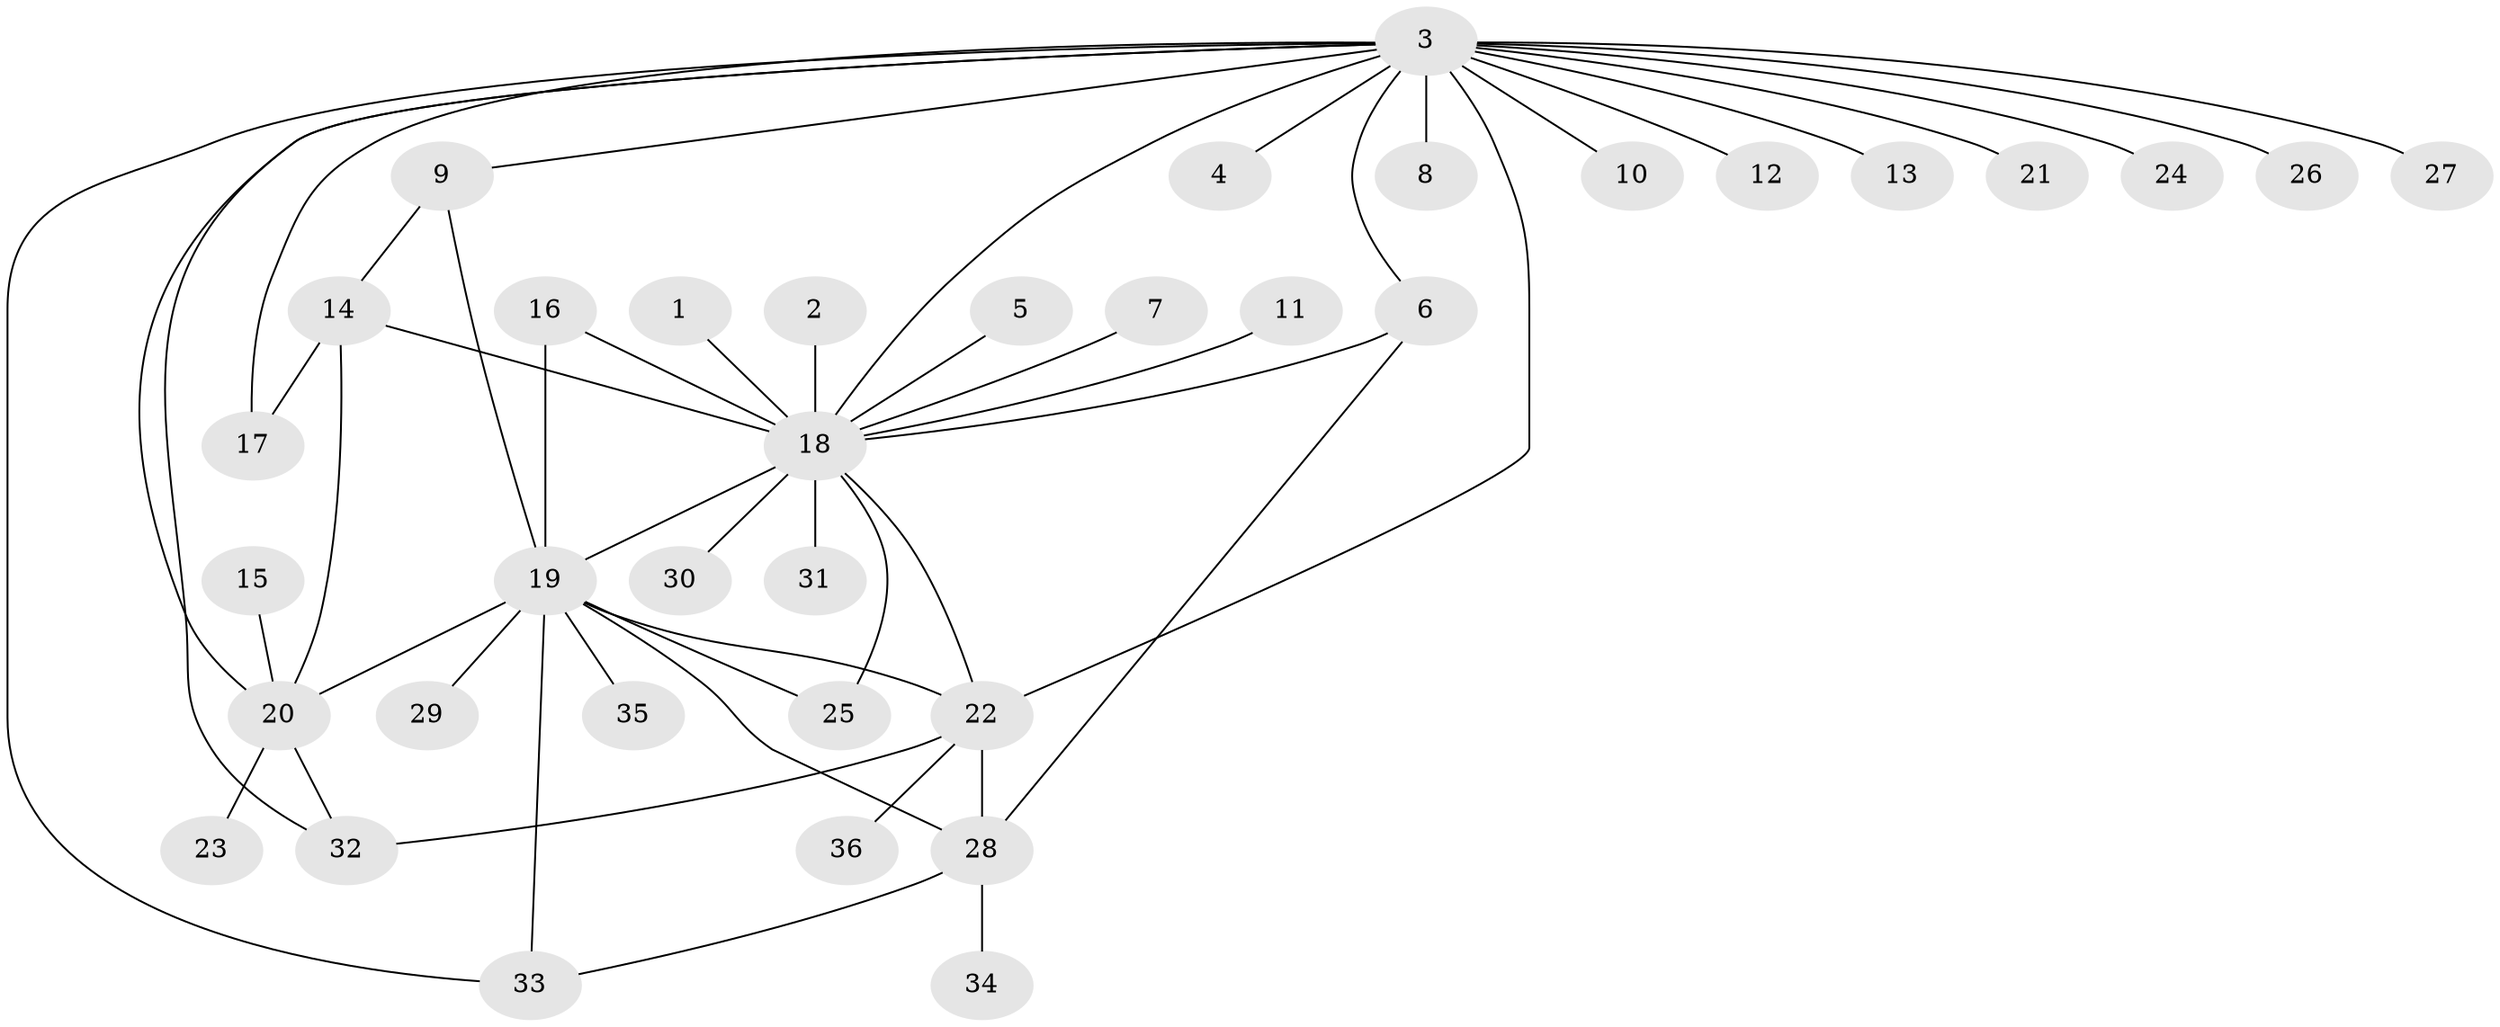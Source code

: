 // original degree distribution, {16: 0.028985507246376812, 8: 0.028985507246376812, 1: 0.5072463768115942, 14: 0.014492753623188406, 2: 0.18840579710144928, 7: 0.014492753623188406, 4: 0.08695652173913043, 3: 0.10144927536231885, 6: 0.014492753623188406, 5: 0.014492753623188406}
// Generated by graph-tools (version 1.1) at 2025/25/03/09/25 03:25:58]
// undirected, 36 vertices, 51 edges
graph export_dot {
graph [start="1"]
  node [color=gray90,style=filled];
  1;
  2;
  3;
  4;
  5;
  6;
  7;
  8;
  9;
  10;
  11;
  12;
  13;
  14;
  15;
  16;
  17;
  18;
  19;
  20;
  21;
  22;
  23;
  24;
  25;
  26;
  27;
  28;
  29;
  30;
  31;
  32;
  33;
  34;
  35;
  36;
  1 -- 18 [weight=1.0];
  2 -- 18 [weight=1.0];
  3 -- 4 [weight=1.0];
  3 -- 6 [weight=1.0];
  3 -- 8 [weight=1.0];
  3 -- 9 [weight=1.0];
  3 -- 10 [weight=1.0];
  3 -- 12 [weight=1.0];
  3 -- 13 [weight=1.0];
  3 -- 17 [weight=1.0];
  3 -- 18 [weight=1.0];
  3 -- 20 [weight=2.0];
  3 -- 21 [weight=1.0];
  3 -- 22 [weight=2.0];
  3 -- 24 [weight=1.0];
  3 -- 26 [weight=1.0];
  3 -- 27 [weight=1.0];
  3 -- 32 [weight=1.0];
  3 -- 33 [weight=1.0];
  5 -- 18 [weight=1.0];
  6 -- 18 [weight=1.0];
  6 -- 28 [weight=1.0];
  7 -- 18 [weight=1.0];
  9 -- 14 [weight=1.0];
  9 -- 19 [weight=1.0];
  11 -- 18 [weight=1.0];
  14 -- 17 [weight=1.0];
  14 -- 18 [weight=1.0];
  14 -- 20 [weight=1.0];
  15 -- 20 [weight=1.0];
  16 -- 18 [weight=1.0];
  16 -- 19 [weight=1.0];
  18 -- 19 [weight=2.0];
  18 -- 22 [weight=1.0];
  18 -- 25 [weight=1.0];
  18 -- 30 [weight=1.0];
  18 -- 31 [weight=1.0];
  19 -- 20 [weight=2.0];
  19 -- 22 [weight=1.0];
  19 -- 25 [weight=2.0];
  19 -- 28 [weight=1.0];
  19 -- 29 [weight=1.0];
  19 -- 33 [weight=1.0];
  19 -- 35 [weight=1.0];
  20 -- 23 [weight=1.0];
  20 -- 32 [weight=1.0];
  22 -- 28 [weight=2.0];
  22 -- 32 [weight=1.0];
  22 -- 36 [weight=1.0];
  28 -- 33 [weight=1.0];
  28 -- 34 [weight=1.0];
}
